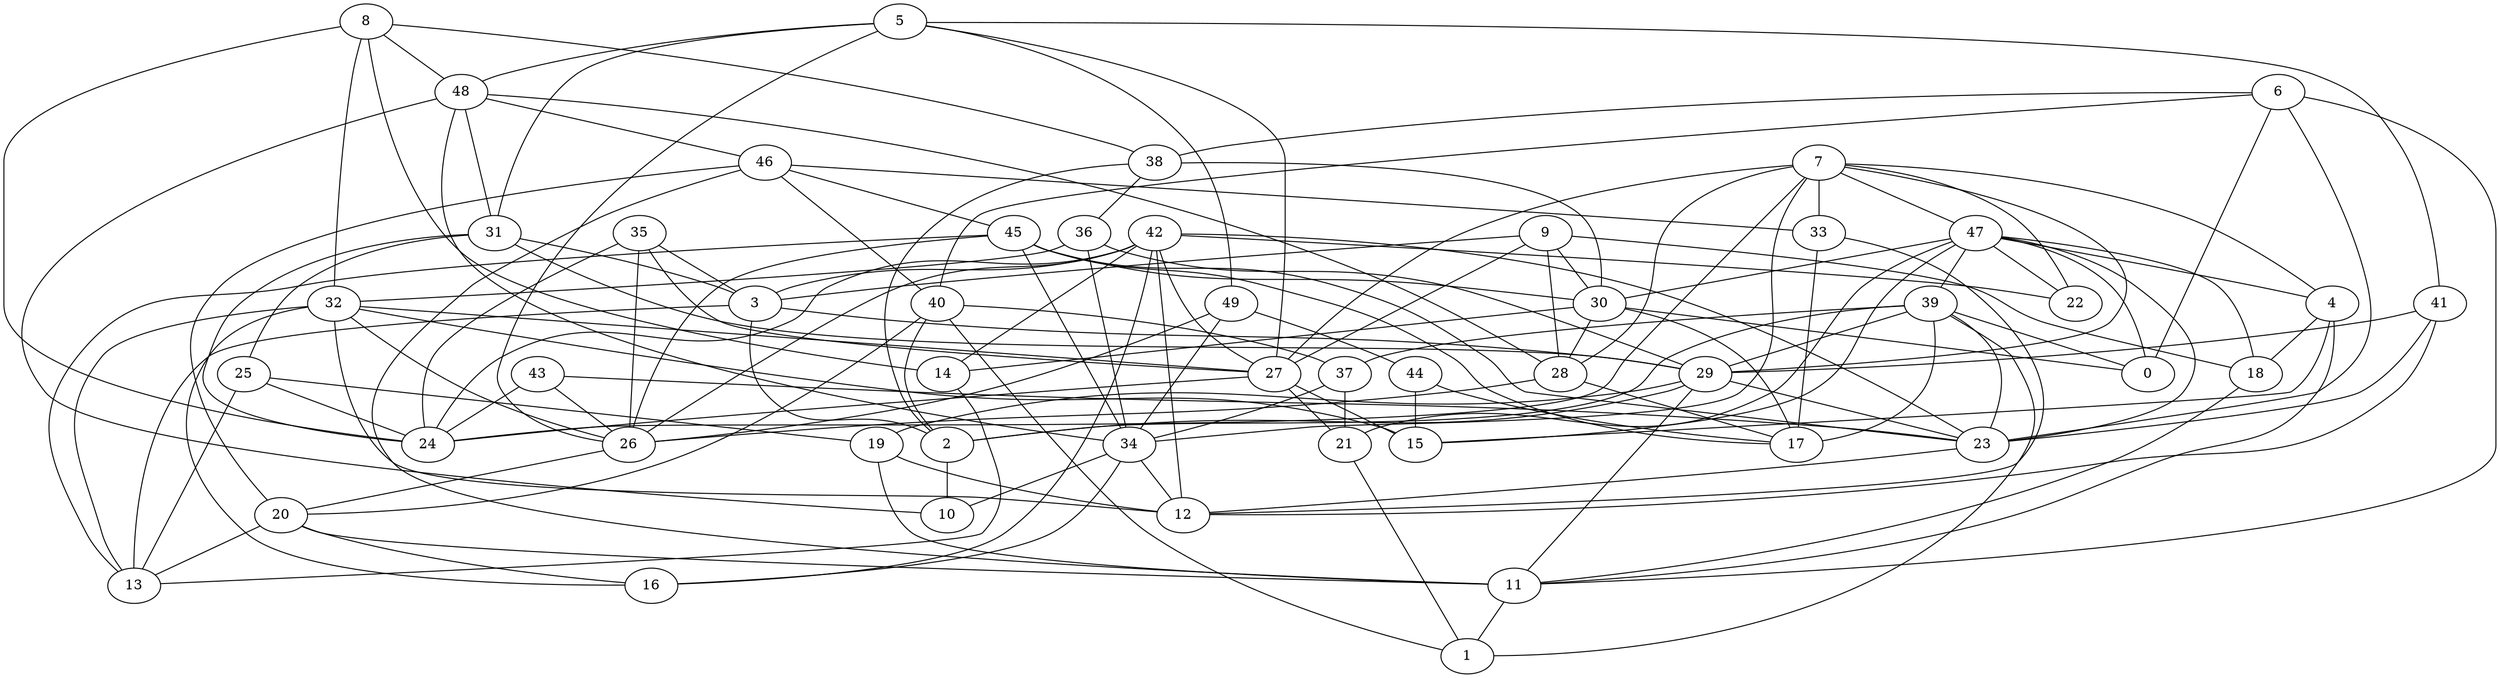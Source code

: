 digraph GG_graph {

subgraph G_graph {
edge [color = black]
"31" -> "25" [dir = none]
"31" -> "24" [dir = none]
"31" -> "3" [dir = none]
"31" -> "29" [dir = none]
"37" -> "21" [dir = none]
"37" -> "34" [dir = none]
"36" -> "29" [dir = none]
"36" -> "32" [dir = none]
"36" -> "34" [dir = none]
"43" -> "24" [dir = none]
"43" -> "26" [dir = none]
"43" -> "23" [dir = none]
"20" -> "16" [dir = none]
"20" -> "11" [dir = none]
"20" -> "13" [dir = none]
"44" -> "17" [dir = none]
"44" -> "15" [dir = none]
"33" -> "12" [dir = none]
"33" -> "17" [dir = none]
"14" -> "13" [dir = none]
"34" -> "12" [dir = none]
"34" -> "10" [dir = none]
"34" -> "16" [dir = none]
"8" -> "14" [dir = none]
"8" -> "38" [dir = none]
"8" -> "32" [dir = none]
"8" -> "48" [dir = none]
"8" -> "24" [dir = none]
"38" -> "30" [dir = none]
"38" -> "36" [dir = none]
"38" -> "2" [dir = none]
"46" -> "11" [dir = none]
"46" -> "45" [dir = none]
"46" -> "40" [dir = none]
"46" -> "20" [dir = none]
"46" -> "33" [dir = none]
"41" -> "23" [dir = none]
"41" -> "12" [dir = none]
"41" -> "29" [dir = none]
"28" -> "26" [dir = none]
"28" -> "17" [dir = none]
"48" -> "10" [dir = none]
"48" -> "31" [dir = none]
"48" -> "28" [dir = none]
"48" -> "34" [dir = none]
"48" -> "46" [dir = none]
"39" -> "23" [dir = none]
"39" -> "2" [dir = none]
"39" -> "37" [dir = none]
"39" -> "17" [dir = none]
"39" -> "0" [dir = none]
"39" -> "29" [dir = none]
"39" -> "1" [dir = none]
"11" -> "1" [dir = none]
"18" -> "11" [dir = none]
"26" -> "20" [dir = none]
"32" -> "12" [dir = none]
"32" -> "26" [dir = none]
"32" -> "16" [dir = none]
"32" -> "27" [dir = none]
"32" -> "13" [dir = none]
"32" -> "15" [dir = none]
"29" -> "23" [dir = none]
"29" -> "2" [dir = none]
"29" -> "19" [dir = none]
"29" -> "11" [dir = none]
"19" -> "12" [dir = none]
"19" -> "11" [dir = none]
"5" -> "49" [dir = none]
"5" -> "26" [dir = none]
"5" -> "27" [dir = none]
"5" -> "48" [dir = none]
"5" -> "31" [dir = none]
"5" -> "41" [dir = none]
"4" -> "15" [dir = none]
"4" -> "11" [dir = none]
"4" -> "18" [dir = none]
"35" -> "27" [dir = none]
"35" -> "24" [dir = none]
"35" -> "3" [dir = none]
"35" -> "26" [dir = none]
"27" -> "15" [dir = none]
"27" -> "21" [dir = none]
"27" -> "24" [dir = none]
"7" -> "22" [dir = none]
"7" -> "29" [dir = none]
"7" -> "34" [dir = none]
"7" -> "4" [dir = none]
"7" -> "47" [dir = none]
"7" -> "33" [dir = none]
"7" -> "27" [dir = none]
"7" -> "28" [dir = none]
"7" -> "24" [dir = none]
"49" -> "44" [dir = none]
"49" -> "26" [dir = none]
"49" -> "34" [dir = none]
"42" -> "3" [dir = none]
"42" -> "14" [dir = none]
"42" -> "26" [dir = none]
"42" -> "24" [dir = none]
"42" -> "27" [dir = none]
"42" -> "22" [dir = none]
"42" -> "23" [dir = none]
"42" -> "16" [dir = none]
"42" -> "12" [dir = none]
"9" -> "30" [dir = none]
"9" -> "18" [dir = none]
"9" -> "3" [dir = none]
"9" -> "28" [dir = none]
"9" -> "27" [dir = none]
"40" -> "37" [dir = none]
"40" -> "20" [dir = none]
"40" -> "2" [dir = none]
"40" -> "1" [dir = none]
"45" -> "13" [dir = none]
"45" -> "30" [dir = none]
"45" -> "23" [dir = none]
"45" -> "34" [dir = none]
"45" -> "17" [dir = none]
"45" -> "26" [dir = none]
"30" -> "0" [dir = none]
"30" -> "14" [dir = none]
"30" -> "17" [dir = none]
"30" -> "28" [dir = none]
"6" -> "11" [dir = none]
"6" -> "0" [dir = none]
"6" -> "23" [dir = none]
"6" -> "40" [dir = none]
"6" -> "38" [dir = none]
"3" -> "2" [dir = none]
"3" -> "29" [dir = none]
"3" -> "13" [dir = none]
"47" -> "18" [dir = none]
"47" -> "39" [dir = none]
"47" -> "30" [dir = none]
"47" -> "23" [dir = none]
"47" -> "22" [dir = none]
"47" -> "4" [dir = none]
"47" -> "21" [dir = none]
"47" -> "15" [dir = none]
"47" -> "0" [dir = none]
"25" -> "13" [dir = none]
"25" -> "19" [dir = none]
"25" -> "24" [dir = none]
"2" -> "10" [dir = none]
"23" -> "12" [dir = none]
"21" -> "1" [dir = none]
}

}
